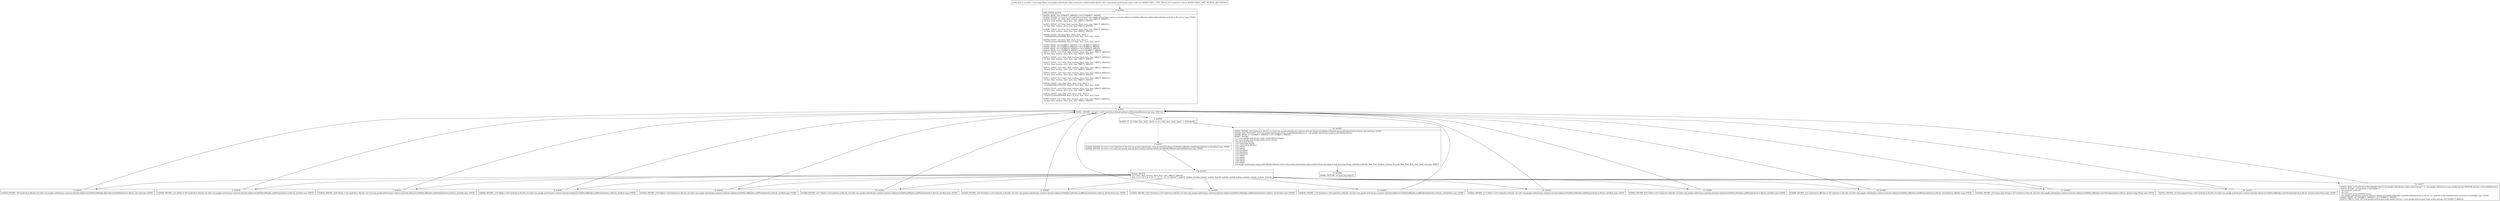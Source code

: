 digraph "CFG forcom.google.android.gms.maps.model.zzh.createFromParcel(Landroid\/os\/Parcel;)Ljava\/lang\/Object;" {
Node_0 [shape=record,label="{0\:\ 0x0000|MTH_ENTER_BLOCK\l|0x0000: MOVE  (r0 I:?[OBJECT, ARRAY]) = (r23 I:?[OBJECT, ARRAY]) \l0x0002: INVOKE  (r1 I:int) = (r23 I:android.os.Parcel) com.google.android.gms.common.internal.safeparcel.SafeParcelReader.validateObjectHeader(android.os.Parcel):int type: STATIC \l0x0006: CONST  (r2 I:?[int, float, boolean, short, byte, char, OBJECT, ARRAY]) = \l  (0 ?[int, float, boolean, short, byte, char, OBJECT, ARRAY])\l \l0x0007: CONST  (r3 I:?[int, float, boolean, short, byte, char, OBJECT, ARRAY]) = \l  (0 ?[int, float, boolean, short, byte, char, OBJECT, ARRAY])\l \l0x0008: CONST  (r4 I:?[int, float, boolean, short, byte, char, OBJECT, ARRAY]) = \l  (0 ?[int, float, boolean, short, byte, char, OBJECT, ARRAY])\l \l0x0009: CONST  (r5 I:?[int, float, short, byte, char]) = \l  (1056964608(0x3f000000, float:0.5) ?[int, float, short, byte, char])\l \l0x000b: CONST  (r6 I:?[int, float, short, byte, char]) = \l  (1065353216(0x3f800000, float:1.0) ?[int, float, short, byte, char])\l \l0x000d: MOVE  (r8 I:?[OBJECT, ARRAY]) = (r3 I:?[OBJECT, ARRAY]) \l0x000e: MOVE  (r9 I:?[OBJECT, ARRAY]) = (r8 I:?[OBJECT, ARRAY]) \l0x000f: MOVE  (r10 I:?[OBJECT, ARRAY]) = (r9 I:?[OBJECT, ARRAY]) \l0x0010: MOVE  (r11 I:?[OBJECT, ARRAY]) = (r10 I:?[OBJECT, ARRAY]) \l0x0011: CONST  (r12 I:?[int, float, boolean, short, byte, char, OBJECT, ARRAY]) = \l  (0 ?[int, float, boolean, short, byte, char, OBJECT, ARRAY])\l \l0x0012: CONST  (r13 I:?[int, float, boolean, short, byte, char, OBJECT, ARRAY]) = \l  (0 ?[int, float, boolean, short, byte, char, OBJECT, ARRAY])\l \l0x0013: CONST  (r14 I:?[int, float, boolean, short, byte, char, OBJECT, ARRAY]) = \l  (0 ?[int, float, boolean, short, byte, char, OBJECT, ARRAY])\l \l0x0014: CONST  (r15 I:?[int, float, boolean, short, byte, char, OBJECT, ARRAY]) = \l  (0 ?[int, float, boolean, short, byte, char, OBJECT, ARRAY])\l \l0x0015: CONST  (r16 I:?[int, float, boolean, short, byte, char, OBJECT, ARRAY]) = \l  (0 ?[int, float, boolean, short, byte, char, OBJECT, ARRAY])\l \l0x0017: CONST  (r17 I:?[int, float, boolean, short, byte, char, OBJECT, ARRAY]) = \l  (0 ?[int, float, boolean, short, byte, char, OBJECT, ARRAY])\l \l0x0019: CONST  (r18 I:?[int, float, short, byte, char]) = \l  (1056964608(0x3f000000, float:0.5) ?[int, float, short, byte, char])\l \l0x001b: CONST  (r19 I:?[int, float, boolean, short, byte, char, OBJECT, ARRAY]) = \l  (0 ?[int, float, boolean, short, byte, char, OBJECT, ARRAY])\l \l0x001d: CONST  (r20 I:?[int, float, short, byte, char]) = \l  (1065353216(0x3f800000, float:1.0) ?[int, float, short, byte, char])\l \l0x001f: CONST  (r21 I:?[int, float, boolean, short, byte, char, OBJECT, ARRAY]) = \l  (0 ?[int, float, boolean, short, byte, char, OBJECT, ARRAY])\l \l}"];
Node_1 [shape=record,label="{1\:\ 0x0021|0x0021: INVOKE  (r2 I:int) = (r23 I:android.os.Parcel) android.os.Parcel.dataPosition():int type: VIRTUAL \l}"];
Node_2 [shape=record,label="{2\:\ 0x0025|0x0025: IF  (r2 I:?[int, byte, short, char]) \>= (r1 I:?[int, byte, short, char])  \-\> B:20:0x0081 \l}"];
Node_3 [shape=record,label="{3\:\ 0x0027|0x0027: INVOKE  (r2 I:int) = (r23 I:android.os.Parcel) com.google.android.gms.common.internal.safeparcel.SafeParcelReader.readHeader(android.os.Parcel):int type: STATIC \l0x002b: INVOKE  (r3 I:int) = (r2 I:int) com.google.android.gms.common.internal.safeparcel.SafeParcelReader.getFieldId(int):int type: STATIC \l}"];
Node_4 [shape=record,label="{4\:\ 0x002f|0x002f: SWITCH  \l  (r3 I:?[int, float, boolean, short, byte, char, OBJECT, ARRAY])\l k:[2, 3, 4, 5, 6, 7, 8, 9, 10, 11, 12, 13, 14, 15] t:[0x0077, 0x0072, 0x006d, 0x0068, 0x0063, 0x005e, 0x0059, 0x0054, 0x004f, 0x004a, 0x0045, 0x0040, 0x003b, 0x0036] \l}"];
Node_5 [shape=record,label="{5\:\ 0x0032|0x0032: INVOKE  (r0 I:android.os.Parcel), (r2 I:int) com.google.android.gms.common.internal.safeparcel.SafeParcelReader.skipUnknownField(android.os.Parcel, int):void type: STATIC \l}"];
Node_6 [shape=record,label="{6\:\ 0x0036|0x0036: INVOKE  (r21 I:float) = (r0 I:android.os.Parcel), (r2 I:int) com.google.android.gms.common.internal.safeparcel.SafeParcelReader.readFloat(android.os.Parcel, int):float type: STATIC \l}"];
Node_7 [shape=record,label="{7\:\ 0x003b|0x003b: INVOKE  (r20 I:float) = (r0 I:android.os.Parcel), (r2 I:int) com.google.android.gms.common.internal.safeparcel.SafeParcelReader.readFloat(android.os.Parcel, int):float type: STATIC \l}"];
Node_8 [shape=record,label="{8\:\ 0x0040|0x0040: INVOKE  (r19 I:float) = (r0 I:android.os.Parcel), (r2 I:int) com.google.android.gms.common.internal.safeparcel.SafeParcelReader.readFloat(android.os.Parcel, int):float type: STATIC \l}"];
Node_9 [shape=record,label="{9\:\ 0x0045|0x0045: INVOKE  (r18 I:float) = (r0 I:android.os.Parcel), (r2 I:int) com.google.android.gms.common.internal.safeparcel.SafeParcelReader.readFloat(android.os.Parcel, int):float type: STATIC \l}"];
Node_10 [shape=record,label="{10\:\ 0x004a|0x004a: INVOKE  (r17 I:float) = (r0 I:android.os.Parcel), (r2 I:int) com.google.android.gms.common.internal.safeparcel.SafeParcelReader.readFloat(android.os.Parcel, int):float type: STATIC \l}"];
Node_11 [shape=record,label="{11\:\ 0x004f|0x004f: INVOKE  (r16 I:boolean) = (r0 I:android.os.Parcel), (r2 I:int) com.google.android.gms.common.internal.safeparcel.SafeParcelReader.readBoolean(android.os.Parcel, int):boolean type: STATIC \l}"];
Node_12 [shape=record,label="{12\:\ 0x0054|0x0054: INVOKE  (r15 I:boolean) = (r0 I:android.os.Parcel), (r2 I:int) com.google.android.gms.common.internal.safeparcel.SafeParcelReader.readBoolean(android.os.Parcel, int):boolean type: STATIC \l}"];
Node_13 [shape=record,label="{13\:\ 0x0059|0x0059: INVOKE  (r14 I:boolean) = (r0 I:android.os.Parcel), (r2 I:int) com.google.android.gms.common.internal.safeparcel.SafeParcelReader.readBoolean(android.os.Parcel, int):boolean type: STATIC \l}"];
Node_14 [shape=record,label="{14\:\ 0x005e|0x005e: INVOKE  (r13 I:float) = (r0 I:android.os.Parcel), (r2 I:int) com.google.android.gms.common.internal.safeparcel.SafeParcelReader.readFloat(android.os.Parcel, int):float type: STATIC \l}"];
Node_15 [shape=record,label="{15\:\ 0x0063|0x0063: INVOKE  (r12 I:float) = (r0 I:android.os.Parcel), (r2 I:int) com.google.android.gms.common.internal.safeparcel.SafeParcelReader.readFloat(android.os.Parcel, int):float type: STATIC \l}"];
Node_16 [shape=record,label="{16\:\ 0x0068|0x0068: INVOKE  (r11 I:android.os.IBinder) = (r0 I:android.os.Parcel), (r2 I:int) com.google.android.gms.common.internal.safeparcel.SafeParcelReader.readIBinder(android.os.Parcel, int):android.os.IBinder type: STATIC \l}"];
Node_17 [shape=record,label="{17\:\ 0x006d|0x006d: INVOKE  (r10 I:java.lang.String) = (r0 I:android.os.Parcel), (r2 I:int) com.google.android.gms.common.internal.safeparcel.SafeParcelReader.createString(android.os.Parcel, int):java.lang.String type: STATIC \l}"];
Node_18 [shape=record,label="{18\:\ 0x0072|0x0072: INVOKE  (r9 I:java.lang.String) = (r0 I:android.os.Parcel), (r2 I:int) com.google.android.gms.common.internal.safeparcel.SafeParcelReader.createString(android.os.Parcel, int):java.lang.String type: STATIC \l}"];
Node_19 [shape=record,label="{19\:\ 0x0077|0x0077: SGET  (r3 I:android.os.Parcelable$Creator\<com.google.android.gms.maps.model.LatLng\>) =  com.google.android.gms.maps.model.LatLng.CREATOR android.os.Parcelable$Creator \l0x0079: INVOKE  (r2 I:android.os.Parcelable) = \l  (r0 I:android.os.Parcel)\l  (r2 I:int)\l  (r3 I:android.os.Parcelable$Creator)\l com.google.android.gms.common.internal.safeparcel.SafeParcelReader.createParcelable(android.os.Parcel, int, android.os.Parcelable$Creator):android.os.Parcelable type: STATIC \l0x007d: MOVE  (r8 I:?[OBJECT, ARRAY]) = (r2 I:?[OBJECT, ARRAY]) \l0x007e: CHECK_CAST  (r8 I:com.google.android.gms.maps.model.LatLng) = (com.google.android.gms.maps.model.LatLng) (r8 I:?[OBJECT, ARRAY]) \l}"];
Node_20 [shape=record,label="{20\:\ 0x0081|0x0081: INVOKE  (r0 I:android.os.Parcel), (r1 I:int) com.google.android.gms.common.internal.safeparcel.SafeParcelReader.ensureAtEnd(android.os.Parcel, int):void type: STATIC \l0x0084: NEW_INSTANCE  (r0 I:com.google.android.gms.maps.model.MarkerOptions) =  com.google.android.gms.maps.model.MarkerOptions \l0x0086: MOVE  (r7 I:?[OBJECT, ARRAY]) = (r0 I:?[OBJECT, ARRAY]) \l0x0087: INVOKE  \l  (r7 I:com.google.android.gms.maps.model.MarkerOptions)\l  (r8 I:com.google.android.gms.maps.model.LatLng)\l  (r9 I:java.lang.String)\l  (r10 I:java.lang.String)\l  (r11 I:android.os.IBinder)\l  (r12 I:float)\l  (r13 I:float)\l  (r14 I:boolean)\l  (r15 I:boolean)\l  (r16 I:boolean)\l  (r17 I:float)\l  (r18 I:float)\l  (r19 I:float)\l  (r20 I:float)\l  (r21 I:float)\l com.google.android.gms.maps.model.MarkerOptions.\<init\>(com.google.android.gms.maps.model.LatLng, java.lang.String, java.lang.String, android.os.IBinder, float, float, boolean, boolean, boolean, float, float, float, float, float):void type: DIRECT \l}"];
Node_21 [shape=record,label="{21\:\ 0x008a|0x008a: RETURN  (r0 I:java.lang.Object) \l}"];
MethodNode[shape=record,label="{public final \/* synthetic *\/ java.lang.Object com.google.android.gms.maps.model.zzh.createFromParcel((r22 'this' I:com.google.android.gms.maps.model.zzh A[IMMUTABLE_TYPE, THIS]), (r23 I:android.os.Parcel A[IMMUTABLE_TYPE, METHOD_ARGUMENT])) }"];
MethodNode -> Node_0;
Node_0 -> Node_1;
Node_1 -> Node_2;
Node_2 -> Node_3[style=dashed];
Node_2 -> Node_20;
Node_3 -> Node_4;
Node_4 -> Node_5;
Node_4 -> Node_6;
Node_4 -> Node_7;
Node_4 -> Node_8;
Node_4 -> Node_9;
Node_4 -> Node_10;
Node_4 -> Node_11;
Node_4 -> Node_12;
Node_4 -> Node_13;
Node_4 -> Node_14;
Node_4 -> Node_15;
Node_4 -> Node_16;
Node_4 -> Node_17;
Node_4 -> Node_18;
Node_4 -> Node_19;
Node_5 -> Node_1;
Node_6 -> Node_1;
Node_7 -> Node_1;
Node_8 -> Node_1;
Node_9 -> Node_1;
Node_10 -> Node_1;
Node_11 -> Node_1;
Node_12 -> Node_1;
Node_13 -> Node_1;
Node_14 -> Node_1;
Node_15 -> Node_1;
Node_16 -> Node_1;
Node_17 -> Node_1;
Node_18 -> Node_1;
Node_19 -> Node_1;
Node_20 -> Node_21;
}

